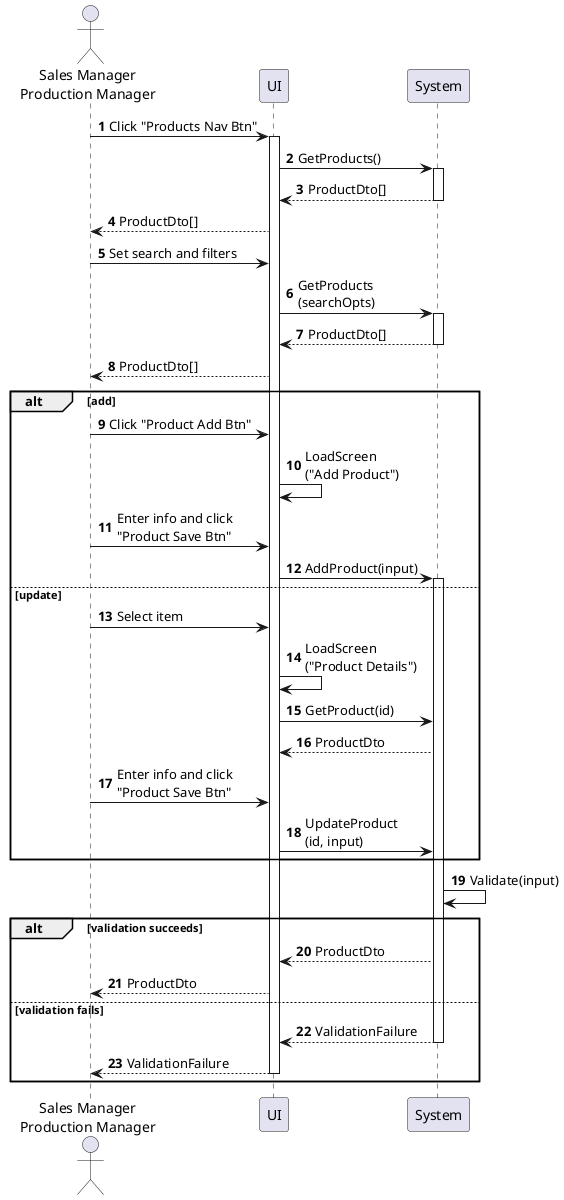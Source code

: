 @startuml product-manage
autonumber

actor "Sales Manager\nProduction Manager" as a
participant UI as f
participant System as b

a -> f : Click "Products Nav Btn"
activate f
f -> b : GetProducts()
activate b
return ProductDto[]
f --> a : ProductDto[]
a -> f : Set search and filters
f -> b : GetProducts\n(searchOpts)
activate b
return ProductDto[]
f --> a : ProductDto[]

alt add
    a -> f : Click "Product Add Btn"
    f -> f : LoadScreen\n("Add Product")
    a -> f : Enter info and click\n"Product Save Btn"
    f -> b : AddProduct(input)
    activate b
else update
    a -> f : Select item
    f -> f : LoadScreen\n("Product Details")
    f -> b : GetProduct(id)
    b --> f : ProductDto
    a -> f : Enter info and click\n"Product Save Btn"
    f -> b : UpdateProduct\n(id, input)
end

b -> b : Validate(input)

alt validation succeeds
    b --> f : ProductDto
    f --> a : ProductDto
else validation fails
    return ValidationFailure
    return ValidationFailure
end
@enduml